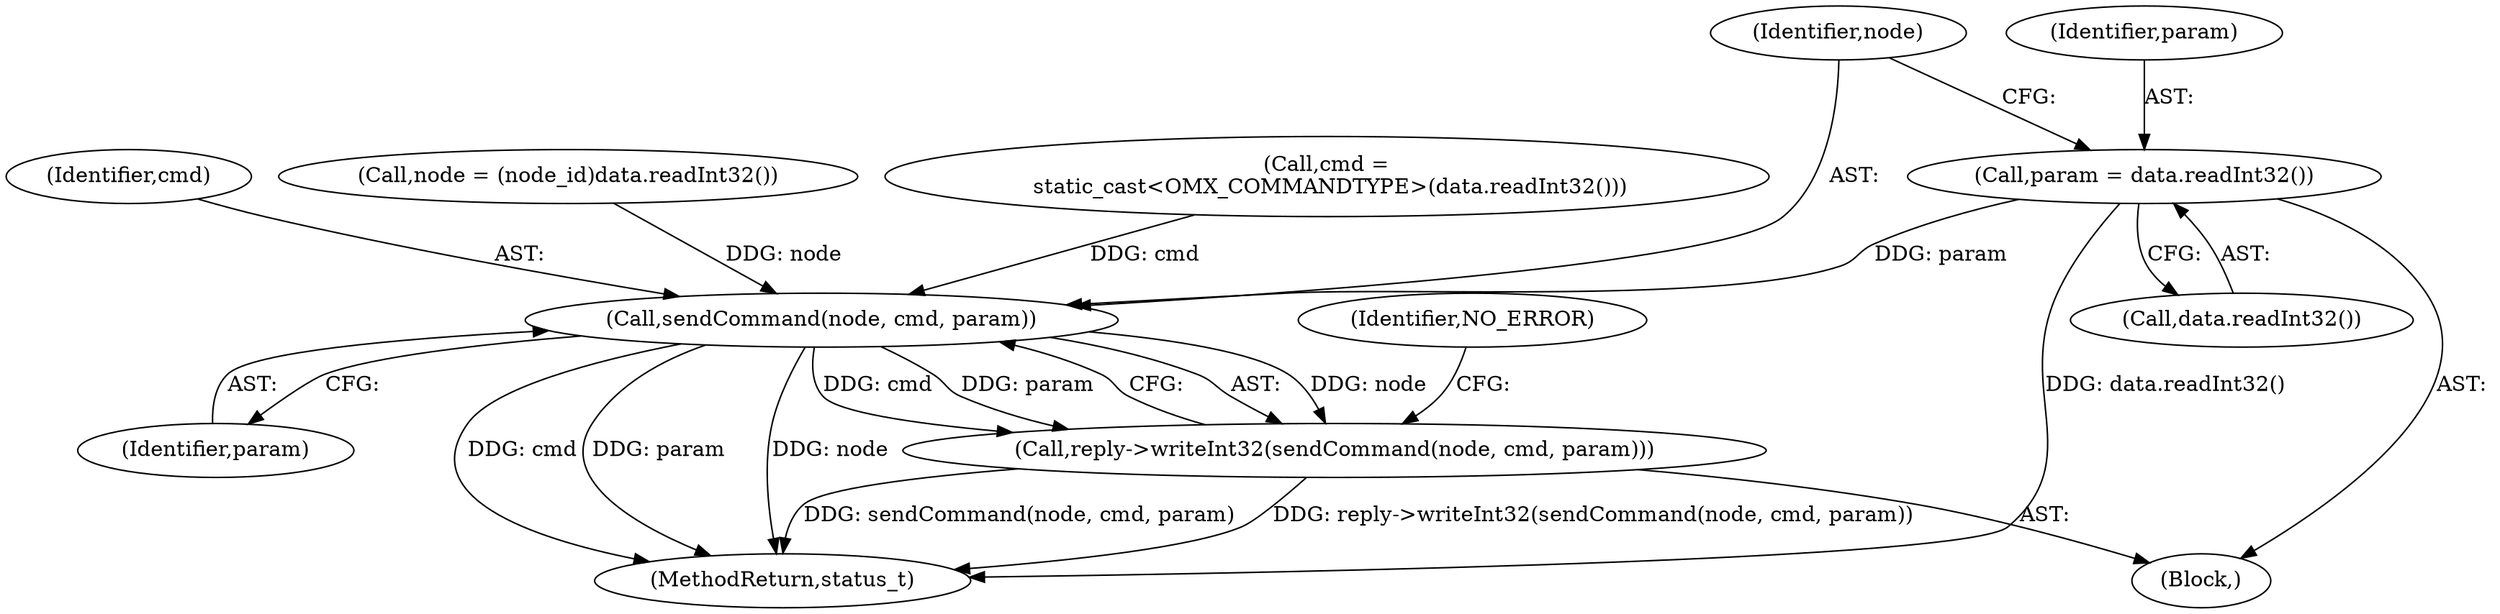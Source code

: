 digraph "0_Android_db829699d3293f254a7387894303451a91278986@API" {
"1000262" [label="(Call,param = data.readInt32())"];
"1000266" [label="(Call,sendCommand(node, cmd, param))"];
"1000265" [label="(Call,reply->writeInt32(sendCommand(node, cmd, param)))"];
"1001364" [label="(MethodReturn,status_t)"];
"1000264" [label="(Call,data.readInt32())"];
"1000262" [label="(Call,param = data.readInt32())"];
"1000268" [label="(Identifier,cmd)"];
"1000271" [label="(Identifier,NO_ERROR)"];
"1000265" [label="(Call,reply->writeInt32(sendCommand(node, cmd, param)))"];
"1000266" [label="(Call,sendCommand(node, cmd, param))"];
"1000263" [label="(Identifier,param)"];
"1000250" [label="(Call,node = (node_id)data.readInt32())"];
"1000269" [label="(Identifier,param)"];
"1000256" [label="(Call,cmd =\n static_cast<OMX_COMMANDTYPE>(data.readInt32()))"];
"1000244" [label="(Block,)"];
"1000267" [label="(Identifier,node)"];
"1000262" -> "1000244"  [label="AST: "];
"1000262" -> "1000264"  [label="CFG: "];
"1000263" -> "1000262"  [label="AST: "];
"1000264" -> "1000262"  [label="AST: "];
"1000267" -> "1000262"  [label="CFG: "];
"1000262" -> "1001364"  [label="DDG: data.readInt32()"];
"1000262" -> "1000266"  [label="DDG: param"];
"1000266" -> "1000265"  [label="AST: "];
"1000266" -> "1000269"  [label="CFG: "];
"1000267" -> "1000266"  [label="AST: "];
"1000268" -> "1000266"  [label="AST: "];
"1000269" -> "1000266"  [label="AST: "];
"1000265" -> "1000266"  [label="CFG: "];
"1000266" -> "1001364"  [label="DDG: param"];
"1000266" -> "1001364"  [label="DDG: node"];
"1000266" -> "1001364"  [label="DDG: cmd"];
"1000266" -> "1000265"  [label="DDG: node"];
"1000266" -> "1000265"  [label="DDG: cmd"];
"1000266" -> "1000265"  [label="DDG: param"];
"1000250" -> "1000266"  [label="DDG: node"];
"1000256" -> "1000266"  [label="DDG: cmd"];
"1000265" -> "1000244"  [label="AST: "];
"1000271" -> "1000265"  [label="CFG: "];
"1000265" -> "1001364"  [label="DDG: reply->writeInt32(sendCommand(node, cmd, param))"];
"1000265" -> "1001364"  [label="DDG: sendCommand(node, cmd, param)"];
}
